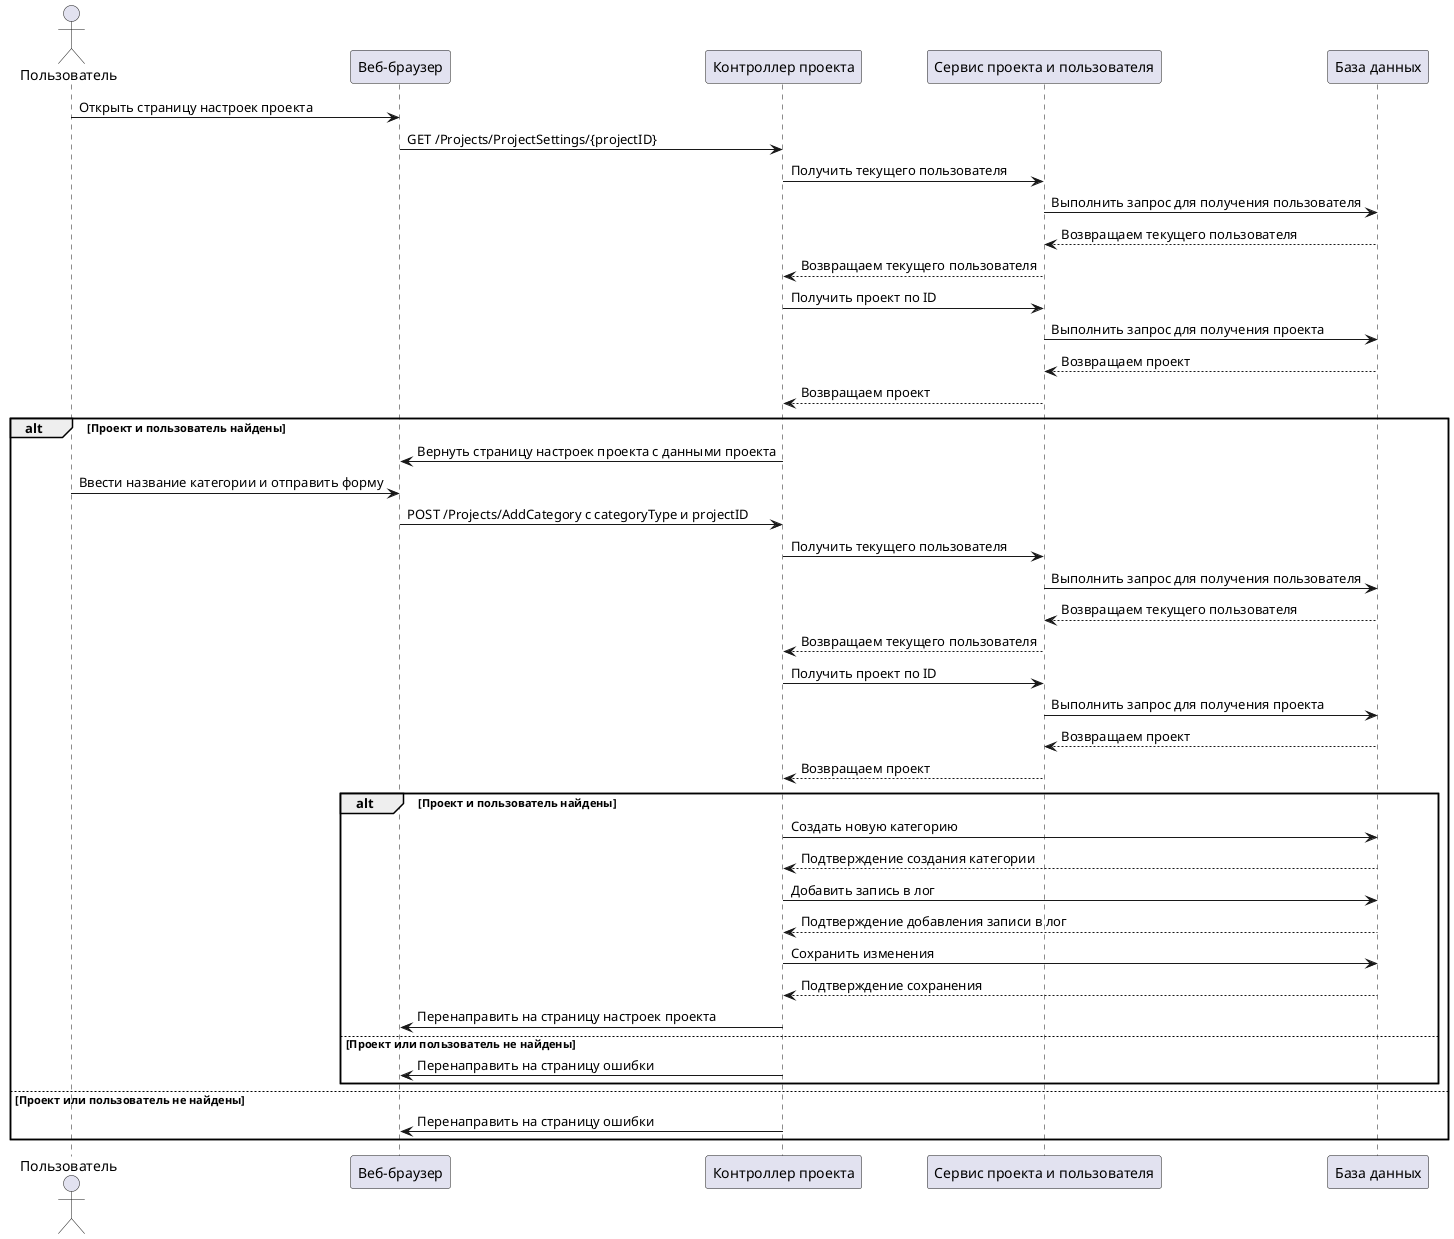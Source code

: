 @startuml CreateCategory
actor Пользователь as User
participant "Веб-браузер" as Browser
participant "Контроллер проекта" as PC
participant "Сервис проекта и пользователя" as UPS
participant "База данных" as DB

User -> Browser: Открыть страницу настроек проекта
Browser -> PC: GET /Projects/ProjectSettings/{projectID}
PC -> UPS: Получить текущего пользователя
UPS -> DB: Выполнить запрос для получения пользователя
DB --> UPS: Возвращаем текущего пользователя
UPS --> PC: Возвращаем текущего пользователя

PC -> UPS: Получить проект по ID
UPS -> DB: Выполнить запрос для получения проекта
DB --> UPS: Возвращаем проект
UPS --> PC: Возвращаем проект

alt Проект и пользователь найдены
    PC -> Browser: Вернуть страницу настроек проекта с данными проекта

    User -> Browser: Ввести название категории и отправить форму
    Browser -> PC: POST /Projects/AddCategory с categoryType и projectID

    PC -> UPS: Получить текущего пользователя
    UPS -> DB: Выполнить запрос для получения пользователя
    DB --> UPS: Возвращаем текущего пользователя
    UPS --> PC: Возвращаем текущего пользователя

    PC -> UPS: Получить проект по ID
    UPS -> DB: Выполнить запрос для получения проекта
    DB --> UPS: Возвращаем проект
    UPS --> PC: Возвращаем проект

    alt Проект и пользователь найдены
        PC -> DB: Создать новую категорию
        DB --> PC: Подтверждение создания категории

        PC -> DB: Добавить запись в лог
        DB --> PC: Подтверждение добавления записи в лог

        PC -> DB: Сохранить изменения
        DB --> PC: Подтверждение сохранения

        PC -> Browser: Перенаправить на страницу настроек проекта
    else Проект или пользователь не найдены
        PC -> Browser: Перенаправить на страницу ошибки
    end
else Проект или пользователь не найдены
    PC -> Browser: Перенаправить на страницу ошибки
end
@enduml